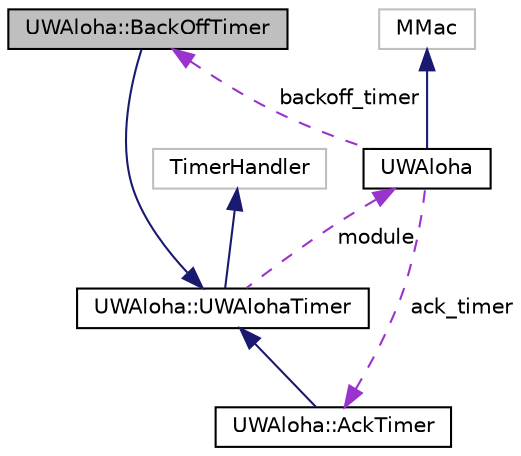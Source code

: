 digraph "UWAloha::BackOffTimer"
{
 // LATEX_PDF_SIZE
  edge [fontname="Helvetica",fontsize="10",labelfontname="Helvetica",labelfontsize="10"];
  node [fontname="Helvetica",fontsize="10",shape=record];
  Node1 [label="UWAloha::BackOffTimer",height=0.2,width=0.4,color="black", fillcolor="grey75", style="filled", fontcolor="black",tooltip="Base class of BackoffTimer."];
  Node2 -> Node1 [dir="back",color="midnightblue",fontsize="10",style="solid",fontname="Helvetica"];
  Node2 [label="UWAloha::UWAlohaTimer",height=0.2,width=0.4,color="black", fillcolor="white", style="filled",URL="$classUWAloha_1_1UWAlohaTimer.html",tooltip="Base class of all the timer used in this protocol."];
  Node3 -> Node2 [dir="back",color="midnightblue",fontsize="10",style="solid",fontname="Helvetica"];
  Node3 [label="TimerHandler",height=0.2,width=0.4,color="grey75", fillcolor="white", style="filled",tooltip=" "];
  Node4 -> Node2 [dir="back",color="darkorchid3",fontsize="10",style="dashed",label=" module" ,fontname="Helvetica"];
  Node4 [label="UWAloha",height=0.2,width=0.4,color="black", fillcolor="white", style="filled",URL="$classUWAloha.html",tooltip="This is the base class of UWAloha protocol, which is a derived class of MMac."];
  Node5 -> Node4 [dir="back",color="midnightblue",fontsize="10",style="solid",fontname="Helvetica"];
  Node5 [label="MMac",height=0.2,width=0.4,color="grey75", fillcolor="white", style="filled",tooltip=" "];
  Node1 -> Node4 [dir="back",color="darkorchid3",fontsize="10",style="dashed",label=" backoff_timer" ,fontname="Helvetica"];
  Node6 -> Node4 [dir="back",color="darkorchid3",fontsize="10",style="dashed",label=" ack_timer" ,fontname="Helvetica"];
  Node6 [label="UWAloha::AckTimer",height=0.2,width=0.4,color="black", fillcolor="white", style="filled",URL="$classUWAloha_1_1AckTimer.html",tooltip="Base class of AckTimer, which is a derived class of UWAlohaTimer."];
  Node2 -> Node6 [dir="back",color="midnightblue",fontsize="10",style="solid",fontname="Helvetica"];
}
